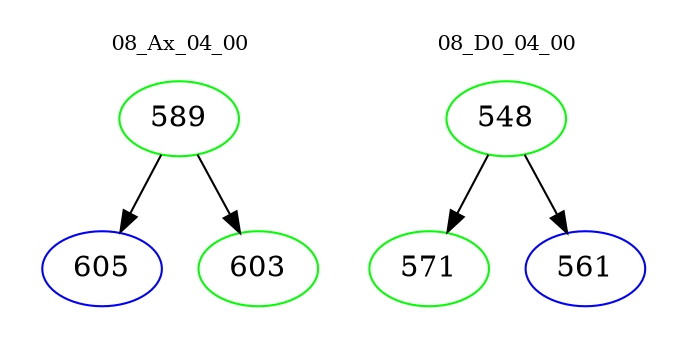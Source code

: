 digraph{
subgraph cluster_0 {
color = white
label = "08_Ax_04_00";
fontsize=10;
T0_589 [label="589", color="green"]
T0_589 -> T0_605 [color="black"]
T0_605 [label="605", color="blue"]
T0_589 -> T0_603 [color="black"]
T0_603 [label="603", color="green"]
}
subgraph cluster_1 {
color = white
label = "08_D0_04_00";
fontsize=10;
T1_548 [label="548", color="green"]
T1_548 -> T1_571 [color="black"]
T1_571 [label="571", color="green"]
T1_548 -> T1_561 [color="black"]
T1_561 [label="561", color="blue"]
}
}
